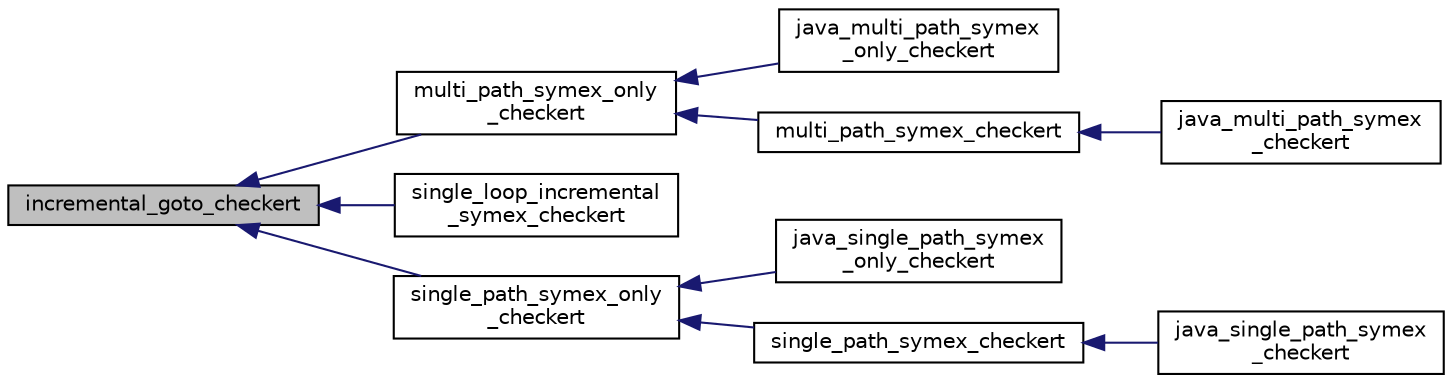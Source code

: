 digraph "incremental_goto_checkert"
{
 // LATEX_PDF_SIZE
  bgcolor="transparent";
  edge [fontname="Helvetica",fontsize="10",labelfontname="Helvetica",labelfontsize="10"];
  node [fontname="Helvetica",fontsize="10",shape=record];
  rankdir="LR";
  Node1 [label="incremental_goto_checkert",height=0.2,width=0.4,color="black", fillcolor="grey75", style="filled", fontcolor="black",tooltip="An implementation of incremental_goto_checkert provides functionality for checking a set of propertie..."];
  Node1 -> Node2 [dir="back",color="midnightblue",fontsize="10",style="solid",fontname="Helvetica"];
  Node2 [label="multi_path_symex_only\l_checkert",height=0.2,width=0.4,color="black",URL="$classmulti__path__symex__only__checkert.html",tooltip=" "];
  Node2 -> Node3 [dir="back",color="midnightblue",fontsize="10",style="solid",fontname="Helvetica"];
  Node3 [label="java_multi_path_symex\l_only_checkert",height=0.2,width=0.4,color="black",URL="$classjava__multi__path__symex__only__checkert.html",tooltip=" "];
  Node2 -> Node4 [dir="back",color="midnightblue",fontsize="10",style="solid",fontname="Helvetica"];
  Node4 [label="multi_path_symex_checkert",height=0.2,width=0.4,color="black",URL="$classmulti__path__symex__checkert.html",tooltip="Performs a multi-path symbolic execution using goto-symex and calls a SAT/SMT solver to check the sta..."];
  Node4 -> Node5 [dir="back",color="midnightblue",fontsize="10",style="solid",fontname="Helvetica"];
  Node5 [label="java_multi_path_symex\l_checkert",height=0.2,width=0.4,color="black",URL="$classjava__multi__path__symex__checkert.html",tooltip=" "];
  Node1 -> Node6 [dir="back",color="midnightblue",fontsize="10",style="solid",fontname="Helvetica"];
  Node6 [label="single_loop_incremental\l_symex_checkert",height=0.2,width=0.4,color="black",URL="$classsingle__loop__incremental__symex__checkert.html",tooltip="Performs a multi-path symbolic execution using goto-symex that incrementally unwinds a given loop and..."];
  Node1 -> Node7 [dir="back",color="midnightblue",fontsize="10",style="solid",fontname="Helvetica"];
  Node7 [label="single_path_symex_only\l_checkert",height=0.2,width=0.4,color="black",URL="$classsingle__path__symex__only__checkert.html",tooltip="Uses goto-symex to generate a symex_target_equationt for each path."];
  Node7 -> Node8 [dir="back",color="midnightblue",fontsize="10",style="solid",fontname="Helvetica"];
  Node8 [label="java_single_path_symex\l_only_checkert",height=0.2,width=0.4,color="black",URL="$classjava__single__path__symex__only__checkert.html",tooltip=" "];
  Node7 -> Node9 [dir="back",color="midnightblue",fontsize="10",style="solid",fontname="Helvetica"];
  Node9 [label="single_path_symex_checkert",height=0.2,width=0.4,color="black",URL="$classsingle__path__symex__checkert.html",tooltip="Uses goto-symex to symbolically execute each path in the goto model and calls a solver to find proper..."];
  Node9 -> Node10 [dir="back",color="midnightblue",fontsize="10",style="solid",fontname="Helvetica"];
  Node10 [label="java_single_path_symex\l_checkert",height=0.2,width=0.4,color="black",URL="$classjava__single__path__symex__checkert.html",tooltip=" "];
}
